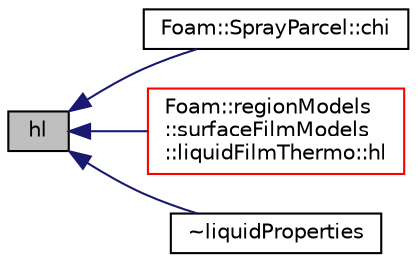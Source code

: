 digraph "hl"
{
  bgcolor="transparent";
  edge [fontname="Helvetica",fontsize="10",labelfontname="Helvetica",labelfontsize="10"];
  node [fontname="Helvetica",fontsize="10",shape=record];
  rankdir="LR";
  Node1 [label="hl",height=0.2,width=0.4,color="black", fillcolor="grey75", style="filled", fontcolor="black"];
  Node1 -> Node2 [dir="back",color="midnightblue",fontsize="10",style="solid",fontname="Helvetica"];
  Node2 [label="Foam::SprayParcel::chi",height=0.2,width=0.4,color="black",URL="$a02419.html#a827db87635483f45aaba051b5161d29a"];
  Node1 -> Node3 [dir="back",color="midnightblue",fontsize="10",style="solid",fontname="Helvetica"];
  Node3 [label="Foam::regionModels\l::surfaceFilmModels\l::liquidFilmThermo::hl",height=0.2,width=0.4,color="red",URL="$a01360.html#a7154c604f3de90da13aa951d64eb40ff",tooltip="Return latent heat [J/kg]. "];
  Node1 -> Node4 [dir="back",color="midnightblue",fontsize="10",style="solid",fontname="Helvetica"];
  Node4 [label="~liquidProperties",height=0.2,width=0.4,color="black",URL="$a01362.html#aeae3a2914413bd2fa49246f6f512af62",tooltip="Destructor. "];
}
